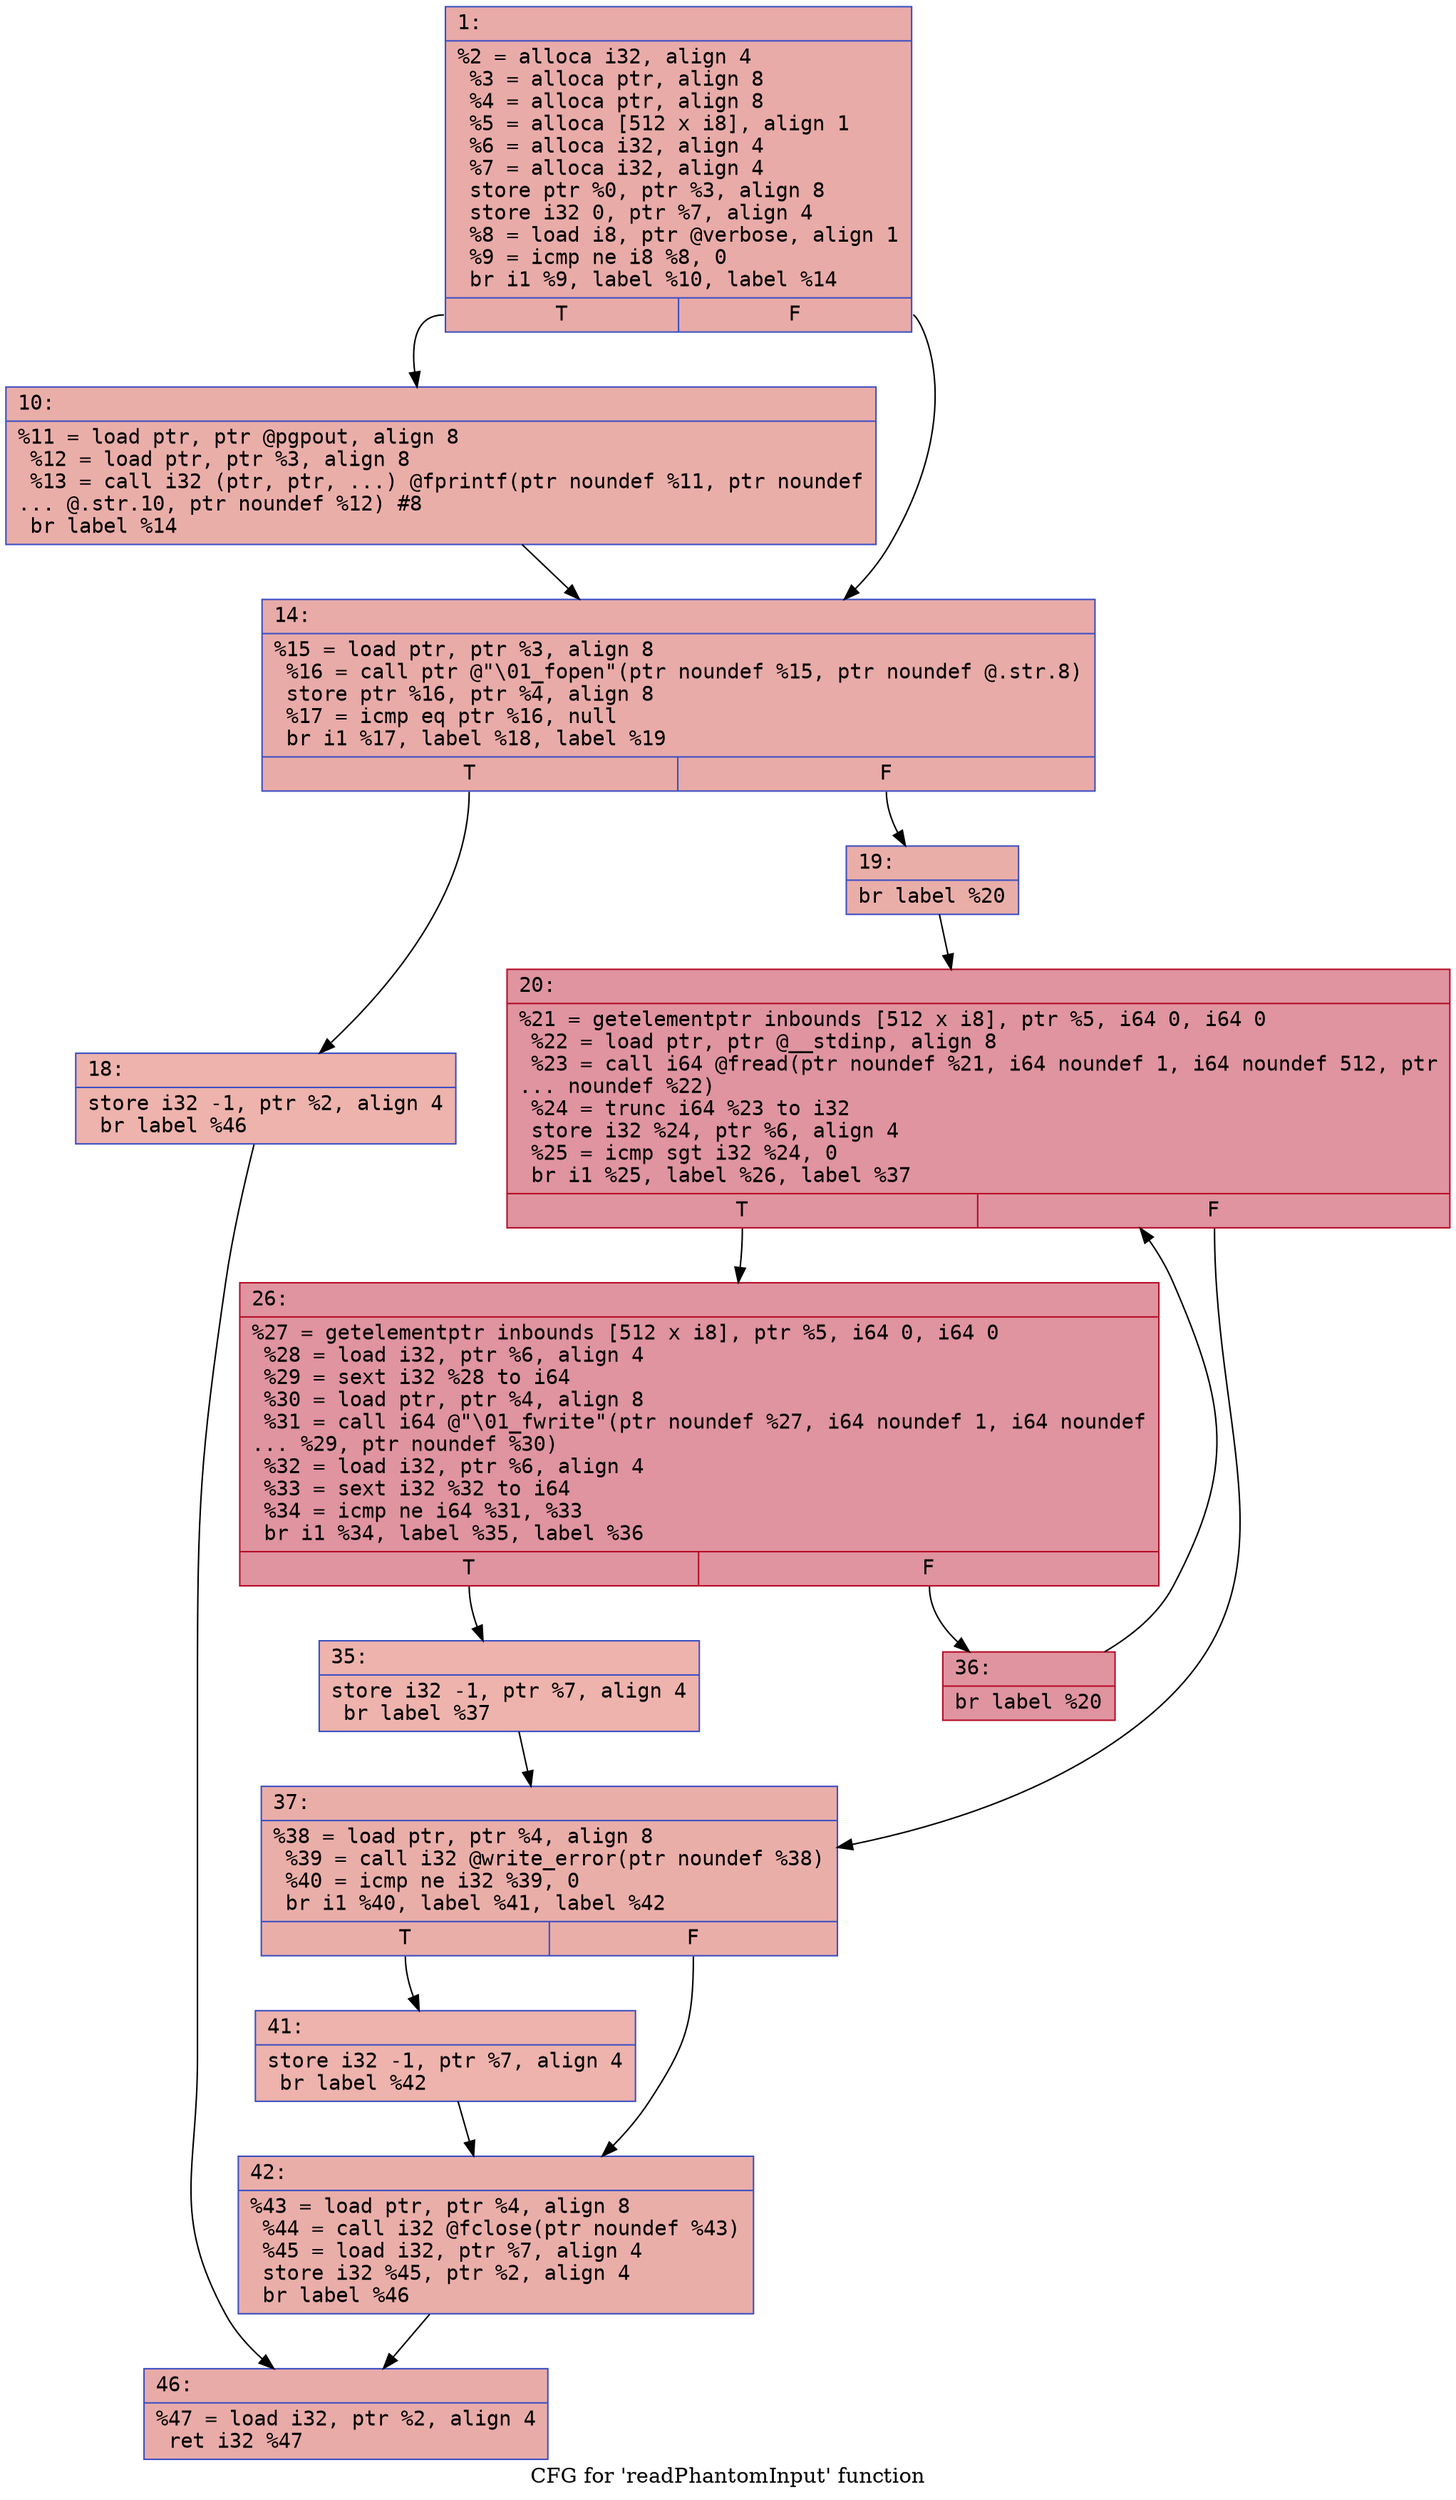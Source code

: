 digraph "CFG for 'readPhantomInput' function" {
	label="CFG for 'readPhantomInput' function";

	Node0x6000019727b0 [shape=record,color="#3d50c3ff", style=filled, fillcolor="#cc403a70" fontname="Courier",label="{1:\l|  %2 = alloca i32, align 4\l  %3 = alloca ptr, align 8\l  %4 = alloca ptr, align 8\l  %5 = alloca [512 x i8], align 1\l  %6 = alloca i32, align 4\l  %7 = alloca i32, align 4\l  store ptr %0, ptr %3, align 8\l  store i32 0, ptr %7, align 4\l  %8 = load i8, ptr @verbose, align 1\l  %9 = icmp ne i8 %8, 0\l  br i1 %9, label %10, label %14\l|{<s0>T|<s1>F}}"];
	Node0x6000019727b0:s0 -> Node0x600001972800[tooltip="1 -> 10\nProbability 62.50%" ];
	Node0x6000019727b0:s1 -> Node0x600001972850[tooltip="1 -> 14\nProbability 37.50%" ];
	Node0x600001972800 [shape=record,color="#3d50c3ff", style=filled, fillcolor="#d0473d70" fontname="Courier",label="{10:\l|  %11 = load ptr, ptr @pgpout, align 8\l  %12 = load ptr, ptr %3, align 8\l  %13 = call i32 (ptr, ptr, ...) @fprintf(ptr noundef %11, ptr noundef\l... @.str.10, ptr noundef %12) #8\l  br label %14\l}"];
	Node0x600001972800 -> Node0x600001972850[tooltip="10 -> 14\nProbability 100.00%" ];
	Node0x600001972850 [shape=record,color="#3d50c3ff", style=filled, fillcolor="#cc403a70" fontname="Courier",label="{14:\l|  %15 = load ptr, ptr %3, align 8\l  %16 = call ptr @\"\\01_fopen\"(ptr noundef %15, ptr noundef @.str.8)\l  store ptr %16, ptr %4, align 8\l  %17 = icmp eq ptr %16, null\l  br i1 %17, label %18, label %19\l|{<s0>T|<s1>F}}"];
	Node0x600001972850:s0 -> Node0x6000019728a0[tooltip="14 -> 18\nProbability 37.50%" ];
	Node0x600001972850:s1 -> Node0x6000019728f0[tooltip="14 -> 19\nProbability 62.50%" ];
	Node0x6000019728a0 [shape=record,color="#3d50c3ff", style=filled, fillcolor="#d6524470" fontname="Courier",label="{18:\l|  store i32 -1, ptr %2, align 4\l  br label %46\l}"];
	Node0x6000019728a0 -> Node0x600001972b70[tooltip="18 -> 46\nProbability 100.00%" ];
	Node0x6000019728f0 [shape=record,color="#3d50c3ff", style=filled, fillcolor="#d0473d70" fontname="Courier",label="{19:\l|  br label %20\l}"];
	Node0x6000019728f0 -> Node0x600001972940[tooltip="19 -> 20\nProbability 100.00%" ];
	Node0x600001972940 [shape=record,color="#b70d28ff", style=filled, fillcolor="#b70d2870" fontname="Courier",label="{20:\l|  %21 = getelementptr inbounds [512 x i8], ptr %5, i64 0, i64 0\l  %22 = load ptr, ptr @__stdinp, align 8\l  %23 = call i64 @fread(ptr noundef %21, i64 noundef 1, i64 noundef 512, ptr\l... noundef %22)\l  %24 = trunc i64 %23 to i32\l  store i32 %24, ptr %6, align 4\l  %25 = icmp sgt i32 %24, 0\l  br i1 %25, label %26, label %37\l|{<s0>T|<s1>F}}"];
	Node0x600001972940:s0 -> Node0x600001972990[tooltip="20 -> 26\nProbability 96.88%" ];
	Node0x600001972940:s1 -> Node0x600001972a80[tooltip="20 -> 37\nProbability 3.12%" ];
	Node0x600001972990 [shape=record,color="#b70d28ff", style=filled, fillcolor="#b70d2870" fontname="Courier",label="{26:\l|  %27 = getelementptr inbounds [512 x i8], ptr %5, i64 0, i64 0\l  %28 = load i32, ptr %6, align 4\l  %29 = sext i32 %28 to i64\l  %30 = load ptr, ptr %4, align 8\l  %31 = call i64 @\"\\01_fwrite\"(ptr noundef %27, i64 noundef 1, i64 noundef\l... %29, ptr noundef %30)\l  %32 = load i32, ptr %6, align 4\l  %33 = sext i32 %32 to i64\l  %34 = icmp ne i64 %31, %33\l  br i1 %34, label %35, label %36\l|{<s0>T|<s1>F}}"];
	Node0x600001972990:s0 -> Node0x6000019729e0[tooltip="26 -> 35\nProbability 3.12%" ];
	Node0x600001972990:s1 -> Node0x600001972a30[tooltip="26 -> 36\nProbability 96.88%" ];
	Node0x6000019729e0 [shape=record,color="#3d50c3ff", style=filled, fillcolor="#d6524470" fontname="Courier",label="{35:\l|  store i32 -1, ptr %7, align 4\l  br label %37\l}"];
	Node0x6000019729e0 -> Node0x600001972a80[tooltip="35 -> 37\nProbability 100.00%" ];
	Node0x600001972a30 [shape=record,color="#b70d28ff", style=filled, fillcolor="#b70d2870" fontname="Courier",label="{36:\l|  br label %20\l}"];
	Node0x600001972a30 -> Node0x600001972940[tooltip="36 -> 20\nProbability 100.00%" ];
	Node0x600001972a80 [shape=record,color="#3d50c3ff", style=filled, fillcolor="#d0473d70" fontname="Courier",label="{37:\l|  %38 = load ptr, ptr %4, align 8\l  %39 = call i32 @write_error(ptr noundef %38)\l  %40 = icmp ne i32 %39, 0\l  br i1 %40, label %41, label %42\l|{<s0>T|<s1>F}}"];
	Node0x600001972a80:s0 -> Node0x600001972ad0[tooltip="37 -> 41\nProbability 62.50%" ];
	Node0x600001972a80:s1 -> Node0x600001972b20[tooltip="37 -> 42\nProbability 37.50%" ];
	Node0x600001972ad0 [shape=record,color="#3d50c3ff", style=filled, fillcolor="#d6524470" fontname="Courier",label="{41:\l|  store i32 -1, ptr %7, align 4\l  br label %42\l}"];
	Node0x600001972ad0 -> Node0x600001972b20[tooltip="41 -> 42\nProbability 100.00%" ];
	Node0x600001972b20 [shape=record,color="#3d50c3ff", style=filled, fillcolor="#d0473d70" fontname="Courier",label="{42:\l|  %43 = load ptr, ptr %4, align 8\l  %44 = call i32 @fclose(ptr noundef %43)\l  %45 = load i32, ptr %7, align 4\l  store i32 %45, ptr %2, align 4\l  br label %46\l}"];
	Node0x600001972b20 -> Node0x600001972b70[tooltip="42 -> 46\nProbability 100.00%" ];
	Node0x600001972b70 [shape=record,color="#3d50c3ff", style=filled, fillcolor="#cc403a70" fontname="Courier",label="{46:\l|  %47 = load i32, ptr %2, align 4\l  ret i32 %47\l}"];
}
